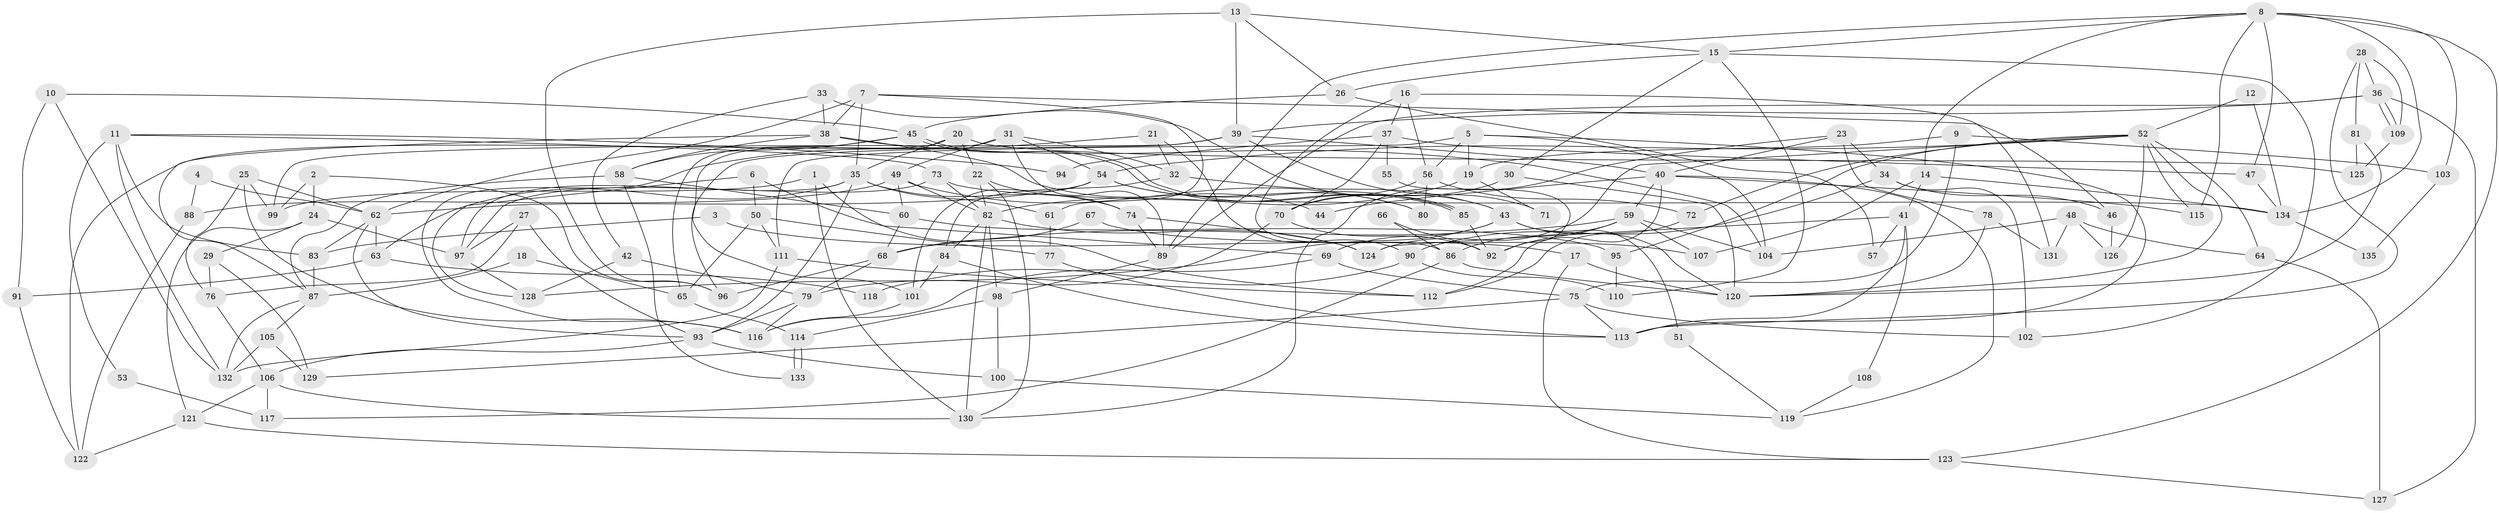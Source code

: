 // coarse degree distribution, {2: 0.125, 3: 0.2, 6: 0.125, 4: 0.1, 5: 0.15, 7: 0.125, 1: 0.025, 11: 0.05, 17: 0.025, 14: 0.025, 8: 0.025, 9: 0.025}
// Generated by graph-tools (version 1.1) at 2025/52/03/04/25 21:52:16]
// undirected, 135 vertices, 270 edges
graph export_dot {
graph [start="1"]
  node [color=gray90,style=filled];
  1;
  2;
  3;
  4;
  5;
  6;
  7;
  8;
  9;
  10;
  11;
  12;
  13;
  14;
  15;
  16;
  17;
  18;
  19;
  20;
  21;
  22;
  23;
  24;
  25;
  26;
  27;
  28;
  29;
  30;
  31;
  32;
  33;
  34;
  35;
  36;
  37;
  38;
  39;
  40;
  41;
  42;
  43;
  44;
  45;
  46;
  47;
  48;
  49;
  50;
  51;
  52;
  53;
  54;
  55;
  56;
  57;
  58;
  59;
  60;
  61;
  62;
  63;
  64;
  65;
  66;
  67;
  68;
  69;
  70;
  71;
  72;
  73;
  74;
  75;
  76;
  77;
  78;
  79;
  80;
  81;
  82;
  83;
  84;
  85;
  86;
  87;
  88;
  89;
  90;
  91;
  92;
  93;
  94;
  95;
  96;
  97;
  98;
  99;
  100;
  101;
  102;
  103;
  104;
  105;
  106;
  107;
  108;
  109;
  110;
  111;
  112;
  113;
  114;
  115;
  116;
  117;
  118;
  119;
  120;
  121;
  122;
  123;
  124;
  125;
  126;
  127;
  128;
  129;
  130;
  131;
  132;
  133;
  134;
  135;
  1 -- 99;
  1 -- 130;
  1 -- 112;
  2 -- 96;
  2 -- 24;
  2 -- 99;
  3 -- 17;
  3 -- 83;
  4 -- 88;
  4 -- 62;
  5 -- 56;
  5 -- 111;
  5 -- 19;
  5 -- 104;
  5 -- 113;
  6 -- 69;
  6 -- 128;
  6 -- 50;
  7 -- 62;
  7 -- 46;
  7 -- 35;
  7 -- 38;
  7 -- 61;
  8 -- 89;
  8 -- 14;
  8 -- 15;
  8 -- 47;
  8 -- 103;
  8 -- 115;
  8 -- 123;
  8 -- 134;
  9 -- 75;
  9 -- 19;
  9 -- 103;
  10 -- 45;
  10 -- 132;
  10 -- 91;
  11 -- 73;
  11 -- 83;
  11 -- 53;
  11 -- 94;
  11 -- 132;
  12 -- 52;
  12 -- 134;
  13 -- 26;
  13 -- 39;
  13 -- 15;
  13 -- 96;
  14 -- 134;
  14 -- 41;
  14 -- 107;
  15 -- 26;
  15 -- 30;
  15 -- 102;
  15 -- 110;
  16 -- 37;
  16 -- 86;
  16 -- 56;
  16 -- 131;
  17 -- 123;
  17 -- 120;
  18 -- 65;
  18 -- 87;
  19 -- 82;
  19 -- 71;
  20 -- 101;
  20 -- 35;
  20 -- 22;
  20 -- 125;
  21 -- 116;
  21 -- 32;
  21 -- 90;
  22 -- 82;
  22 -- 74;
  22 -- 130;
  23 -- 130;
  23 -- 40;
  23 -- 34;
  23 -- 78;
  24 -- 29;
  24 -- 97;
  24 -- 121;
  25 -- 62;
  25 -- 99;
  25 -- 76;
  25 -- 116;
  26 -- 45;
  26 -- 57;
  27 -- 76;
  27 -- 93;
  27 -- 97;
  28 -- 36;
  28 -- 109;
  28 -- 81;
  28 -- 113;
  29 -- 76;
  29 -- 129;
  30 -- 120;
  30 -- 70;
  31 -- 122;
  31 -- 89;
  31 -- 32;
  31 -- 49;
  31 -- 54;
  32 -- 84;
  32 -- 43;
  33 -- 43;
  33 -- 38;
  33 -- 42;
  34 -- 102;
  34 -- 46;
  34 -- 90;
  35 -- 74;
  35 -- 61;
  35 -- 63;
  35 -- 93;
  35 -- 97;
  36 -- 39;
  36 -- 109;
  36 -- 109;
  36 -- 89;
  36 -- 127;
  37 -- 70;
  37 -- 47;
  37 -- 55;
  37 -- 94;
  38 -- 104;
  38 -- 44;
  38 -- 58;
  38 -- 87;
  39 -- 40;
  39 -- 96;
  39 -- 71;
  39 -- 99;
  40 -- 112;
  40 -- 59;
  40 -- 44;
  40 -- 115;
  40 -- 119;
  41 -- 113;
  41 -- 124;
  41 -- 57;
  41 -- 108;
  42 -- 79;
  42 -- 128;
  43 -- 128;
  43 -- 51;
  43 -- 69;
  43 -- 120;
  45 -- 85;
  45 -- 85;
  45 -- 58;
  45 -- 65;
  46 -- 126;
  47 -- 134;
  48 -- 131;
  48 -- 64;
  48 -- 104;
  48 -- 126;
  49 -- 60;
  49 -- 80;
  49 -- 82;
  49 -- 88;
  50 -- 77;
  50 -- 65;
  50 -- 111;
  51 -- 119;
  52 -- 54;
  52 -- 115;
  52 -- 64;
  52 -- 72;
  52 -- 95;
  52 -- 120;
  52 -- 124;
  52 -- 126;
  53 -- 117;
  54 -- 85;
  54 -- 62;
  54 -- 80;
  54 -- 101;
  55 -- 92;
  56 -- 80;
  56 -- 70;
  56 -- 72;
  58 -- 87;
  58 -- 60;
  58 -- 133;
  59 -- 68;
  59 -- 104;
  59 -- 86;
  59 -- 92;
  59 -- 107;
  60 -- 95;
  60 -- 68;
  61 -- 77;
  62 -- 93;
  62 -- 63;
  62 -- 83;
  63 -- 91;
  63 -- 118;
  64 -- 127;
  65 -- 114;
  66 -- 92;
  66 -- 86;
  67 -- 68;
  67 -- 107;
  68 -- 79;
  68 -- 96;
  69 -- 116;
  69 -- 75;
  70 -- 79;
  70 -- 92;
  72 -- 112;
  73 -- 97;
  73 -- 82;
  73 -- 134;
  74 -- 89;
  74 -- 124;
  75 -- 113;
  75 -- 102;
  75 -- 129;
  76 -- 106;
  77 -- 113;
  78 -- 120;
  78 -- 131;
  79 -- 116;
  79 -- 93;
  81 -- 120;
  81 -- 125;
  82 -- 124;
  82 -- 84;
  82 -- 98;
  82 -- 130;
  83 -- 87;
  84 -- 113;
  84 -- 101;
  85 -- 92;
  86 -- 120;
  86 -- 117;
  87 -- 132;
  87 -- 105;
  88 -- 122;
  89 -- 98;
  90 -- 110;
  90 -- 118;
  91 -- 122;
  93 -- 100;
  93 -- 106;
  95 -- 110;
  97 -- 128;
  98 -- 114;
  98 -- 100;
  100 -- 119;
  101 -- 116;
  103 -- 135;
  105 -- 132;
  105 -- 129;
  106 -- 130;
  106 -- 117;
  106 -- 121;
  108 -- 119;
  109 -- 125;
  111 -- 112;
  111 -- 132;
  114 -- 133;
  114 -- 133;
  121 -- 122;
  121 -- 123;
  123 -- 127;
  134 -- 135;
}
